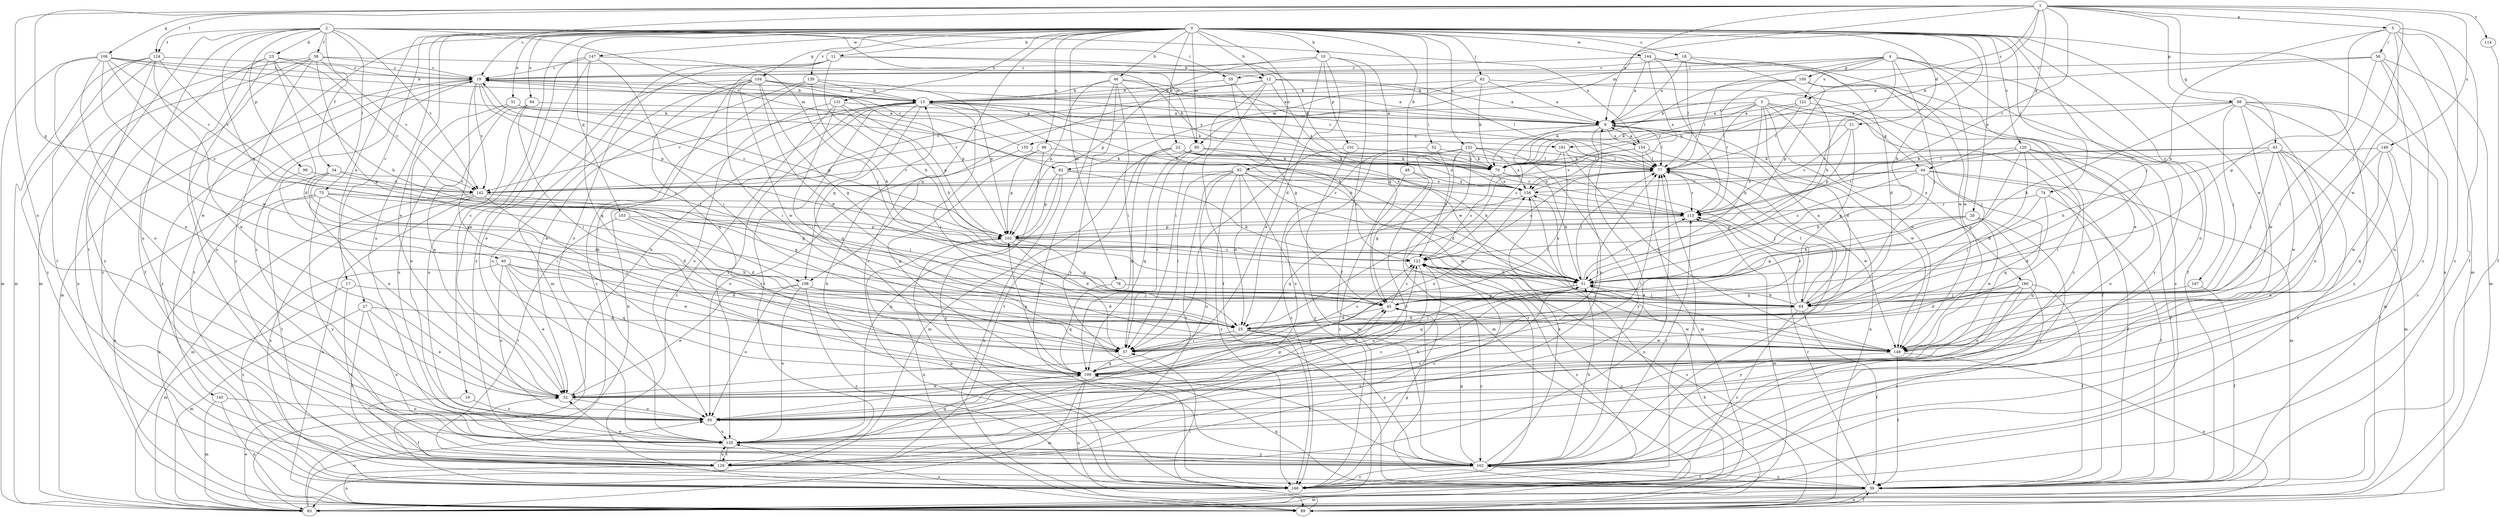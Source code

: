 strict digraph  {
0;
1;
2;
3;
4;
5;
6;
10;
11;
12;
13;
16;
17;
18;
19;
21;
22;
23;
25;
27;
28;
31;
32;
34;
38;
39;
40;
43;
44;
45;
46;
49;
51;
52;
55;
56;
57;
62;
64;
70;
74;
75;
77;
78;
80;
82;
83;
86;
89;
92;
94;
95;
98;
99;
100;
101;
102;
103;
104;
106;
108;
109;
114;
115;
120;
121;
122;
124;
129;
131;
132;
135;
139;
142;
144;
145;
147;
148;
149;
154;
155;
156;
160;
161;
162;
167;
168;
0 -> 10  [label=b];
0 -> 11  [label=b];
0 -> 12  [label=b];
0 -> 16  [label=c];
0 -> 17  [label=c];
0 -> 18  [label=c];
0 -> 21  [label=d];
0 -> 22  [label=d];
0 -> 27  [label=e];
0 -> 28  [label=e];
0 -> 31  [label=e];
0 -> 32  [label=e];
0 -> 46  [label=h];
0 -> 49  [label=h];
0 -> 51  [label=h];
0 -> 52  [label=i];
0 -> 62  [label=j];
0 -> 64  [label=j];
0 -> 74  [label=l];
0 -> 78  [label=m];
0 -> 80  [label=m];
0 -> 86  [label=n];
0 -> 89  [label=n];
0 -> 92  [label=o];
0 -> 94  [label=o];
0 -> 103  [label=q];
0 -> 104  [label=q];
0 -> 120  [label=s];
0 -> 131  [label=u];
0 -> 132  [label=u];
0 -> 135  [label=u];
0 -> 139  [label=v];
0 -> 144  [label=w];
0 -> 145  [label=w];
0 -> 147  [label=w];
0 -> 148  [label=w];
0 -> 167  [label=z];
0 -> 168  [label=z];
1 -> 5  [label=a];
1 -> 6  [label=a];
1 -> 19  [label=c];
1 -> 40  [label=g];
1 -> 43  [label=g];
1 -> 44  [label=g];
1 -> 64  [label=j];
1 -> 70  [label=k];
1 -> 80  [label=m];
1 -> 95  [label=o];
1 -> 98  [label=p];
1 -> 106  [label=q];
1 -> 114  [label=r];
1 -> 115  [label=r];
1 -> 121  [label=s];
1 -> 124  [label=t];
1 -> 149  [label=x];
2 -> 23  [label=d];
2 -> 34  [label=f];
2 -> 38  [label=f];
2 -> 55  [label=i];
2 -> 75  [label=l];
2 -> 80  [label=m];
2 -> 82  [label=m];
2 -> 99  [label=p];
2 -> 108  [label=q];
2 -> 124  [label=t];
2 -> 129  [label=t];
2 -> 135  [label=u];
2 -> 142  [label=v];
2 -> 154  [label=x];
3 -> 6  [label=a];
3 -> 25  [label=d];
3 -> 39  [label=f];
3 -> 44  [label=g];
3 -> 51  [label=h];
3 -> 70  [label=k];
3 -> 77  [label=l];
3 -> 142  [label=v];
3 -> 148  [label=w];
3 -> 160  [label=y];
4 -> 39  [label=f];
4 -> 55  [label=i];
4 -> 64  [label=j];
4 -> 70  [label=k];
4 -> 82  [label=m];
4 -> 95  [label=o];
4 -> 100  [label=p];
4 -> 121  [label=s];
4 -> 122  [label=s];
4 -> 148  [label=w];
5 -> 39  [label=f];
5 -> 45  [label=g];
5 -> 51  [label=h];
5 -> 56  [label=i];
5 -> 83  [label=m];
5 -> 148  [label=w];
5 -> 168  [label=z];
6 -> 77  [label=l];
6 -> 95  [label=o];
6 -> 122  [label=s];
6 -> 148  [label=w];
6 -> 154  [label=x];
6 -> 155  [label=x];
10 -> 19  [label=c];
10 -> 25  [label=d];
10 -> 32  [label=e];
10 -> 39  [label=f];
10 -> 45  [label=g];
10 -> 101  [label=p];
10 -> 102  [label=p];
11 -> 12  [label=b];
11 -> 51  [label=h];
11 -> 70  [label=k];
11 -> 83  [label=m];
11 -> 95  [label=o];
11 -> 135  [label=u];
12 -> 6  [label=a];
12 -> 13  [label=b];
12 -> 39  [label=f];
12 -> 57  [label=i];
12 -> 77  [label=l];
12 -> 108  [label=q];
12 -> 156  [label=x];
13 -> 6  [label=a];
13 -> 19  [label=c];
13 -> 51  [label=h];
13 -> 57  [label=i];
13 -> 70  [label=k];
13 -> 108  [label=q];
13 -> 109  [label=q];
13 -> 129  [label=t];
13 -> 135  [label=u];
13 -> 142  [label=v];
13 -> 161  [label=y];
16 -> 39  [label=f];
16 -> 95  [label=o];
17 -> 64  [label=j];
17 -> 83  [label=m];
17 -> 129  [label=t];
18 -> 6  [label=a];
18 -> 19  [label=c];
18 -> 25  [label=d];
18 -> 51  [label=h];
18 -> 77  [label=l];
19 -> 13  [label=b];
19 -> 64  [label=j];
19 -> 83  [label=m];
19 -> 102  [label=p];
19 -> 109  [label=q];
19 -> 129  [label=t];
19 -> 142  [label=v];
19 -> 168  [label=z];
21 -> 45  [label=g];
21 -> 102  [label=p];
21 -> 115  [label=r];
21 -> 161  [label=y];
22 -> 70  [label=k];
22 -> 77  [label=l];
22 -> 83  [label=m];
22 -> 109  [label=q];
22 -> 122  [label=s];
22 -> 129  [label=t];
22 -> 156  [label=x];
23 -> 19  [label=c];
23 -> 25  [label=d];
23 -> 51  [label=h];
23 -> 115  [label=r];
23 -> 135  [label=u];
23 -> 162  [label=y];
23 -> 168  [label=z];
25 -> 57  [label=i];
25 -> 148  [label=w];
25 -> 162  [label=y];
25 -> 168  [label=z];
27 -> 25  [label=d];
27 -> 32  [label=e];
27 -> 83  [label=m];
27 -> 129  [label=t];
27 -> 135  [label=u];
28 -> 45  [label=g];
28 -> 51  [label=h];
28 -> 102  [label=p];
28 -> 109  [label=q];
28 -> 148  [label=w];
28 -> 162  [label=y];
31 -> 6  [label=a];
31 -> 95  [label=o];
31 -> 102  [label=p];
31 -> 135  [label=u];
32 -> 13  [label=b];
32 -> 45  [label=g];
32 -> 77  [label=l];
32 -> 95  [label=o];
34 -> 25  [label=d];
34 -> 32  [label=e];
34 -> 45  [label=g];
34 -> 89  [label=n];
34 -> 142  [label=v];
38 -> 19  [label=c];
38 -> 39  [label=f];
38 -> 45  [label=g];
38 -> 70  [label=k];
38 -> 83  [label=m];
38 -> 89  [label=n];
38 -> 142  [label=v];
38 -> 162  [label=y];
39 -> 83  [label=m];
39 -> 89  [label=n];
39 -> 109  [label=q];
39 -> 115  [label=r];
39 -> 122  [label=s];
39 -> 162  [label=y];
40 -> 25  [label=d];
40 -> 32  [label=e];
40 -> 51  [label=h];
40 -> 95  [label=o];
40 -> 109  [label=q];
40 -> 148  [label=w];
40 -> 168  [label=z];
43 -> 51  [label=h];
43 -> 64  [label=j];
43 -> 70  [label=k];
43 -> 77  [label=l];
43 -> 83  [label=m];
43 -> 135  [label=u];
43 -> 148  [label=w];
43 -> 168  [label=z];
44 -> 39  [label=f];
44 -> 51  [label=h];
44 -> 83  [label=m];
44 -> 109  [label=q];
44 -> 122  [label=s];
44 -> 142  [label=v];
44 -> 156  [label=x];
45 -> 25  [label=d];
45 -> 122  [label=s];
45 -> 148  [label=w];
45 -> 162  [label=y];
46 -> 6  [label=a];
46 -> 13  [label=b];
46 -> 51  [label=h];
46 -> 57  [label=i];
46 -> 77  [label=l];
46 -> 102  [label=p];
46 -> 162  [label=y];
46 -> 168  [label=z];
49 -> 45  [label=g];
49 -> 156  [label=x];
49 -> 168  [label=z];
51 -> 45  [label=g];
51 -> 57  [label=i];
51 -> 64  [label=j];
51 -> 77  [label=l];
51 -> 109  [label=q];
51 -> 115  [label=r];
51 -> 135  [label=u];
51 -> 156  [label=x];
52 -> 77  [label=l];
52 -> 122  [label=s];
52 -> 168  [label=z];
55 -> 13  [label=b];
55 -> 45  [label=g];
55 -> 148  [label=w];
56 -> 6  [label=a];
56 -> 19  [label=c];
56 -> 57  [label=i];
56 -> 83  [label=m];
56 -> 135  [label=u];
56 -> 162  [label=y];
57 -> 109  [label=q];
57 -> 122  [label=s];
62 -> 6  [label=a];
62 -> 13  [label=b];
62 -> 70  [label=k];
62 -> 142  [label=v];
62 -> 162  [label=y];
64 -> 6  [label=a];
64 -> 25  [label=d];
64 -> 39  [label=f];
64 -> 51  [label=h];
64 -> 77  [label=l];
64 -> 115  [label=r];
64 -> 168  [label=z];
70 -> 51  [label=h];
70 -> 64  [label=j];
70 -> 122  [label=s];
70 -> 156  [label=x];
74 -> 25  [label=d];
74 -> 39  [label=f];
74 -> 64  [label=j];
74 -> 115  [label=r];
75 -> 25  [label=d];
75 -> 45  [label=g];
75 -> 89  [label=n];
75 -> 115  [label=r];
75 -> 129  [label=t];
75 -> 162  [label=y];
77 -> 19  [label=c];
77 -> 115  [label=r];
77 -> 122  [label=s];
77 -> 148  [label=w];
77 -> 156  [label=x];
78 -> 64  [label=j];
78 -> 109  [label=q];
80 -> 51  [label=h];
80 -> 57  [label=i];
80 -> 70  [label=k];
80 -> 109  [label=q];
80 -> 115  [label=r];
80 -> 142  [label=v];
82 -> 51  [label=h];
82 -> 89  [label=n];
82 -> 102  [label=p];
82 -> 135  [label=u];
82 -> 156  [label=x];
83 -> 13  [label=b];
83 -> 32  [label=e];
83 -> 95  [label=o];
86 -> 70  [label=k];
86 -> 102  [label=p];
86 -> 109  [label=q];
86 -> 168  [label=z];
89 -> 39  [label=f];
89 -> 51  [label=h];
89 -> 57  [label=i];
89 -> 122  [label=s];
89 -> 135  [label=u];
92 -> 25  [label=d];
92 -> 57  [label=i];
92 -> 115  [label=r];
92 -> 129  [label=t];
92 -> 135  [label=u];
92 -> 142  [label=v];
92 -> 148  [label=w];
92 -> 156  [label=x];
92 -> 162  [label=y];
92 -> 168  [label=z];
94 -> 6  [label=a];
94 -> 32  [label=e];
94 -> 57  [label=i];
94 -> 135  [label=u];
95 -> 19  [label=c];
95 -> 51  [label=h];
95 -> 122  [label=s];
95 -> 135  [label=u];
98 -> 6  [label=a];
98 -> 51  [label=h];
98 -> 64  [label=j];
98 -> 70  [label=k];
98 -> 83  [label=m];
98 -> 95  [label=o];
98 -> 148  [label=w];
98 -> 162  [label=y];
98 -> 168  [label=z];
99 -> 57  [label=i];
99 -> 142  [label=v];
100 -> 13  [label=b];
100 -> 77  [label=l];
100 -> 102  [label=p];
100 -> 115  [label=r];
100 -> 162  [label=y];
100 -> 168  [label=z];
101 -> 57  [label=i];
101 -> 70  [label=k];
101 -> 77  [label=l];
101 -> 83  [label=m];
102 -> 19  [label=c];
102 -> 25  [label=d];
102 -> 45  [label=g];
102 -> 89  [label=n];
102 -> 122  [label=s];
103 -> 25  [label=d];
103 -> 57  [label=i];
103 -> 102  [label=p];
103 -> 129  [label=t];
104 -> 6  [label=a];
104 -> 13  [label=b];
104 -> 25  [label=d];
104 -> 32  [label=e];
104 -> 45  [label=g];
104 -> 57  [label=i];
104 -> 102  [label=p];
104 -> 109  [label=q];
104 -> 135  [label=u];
104 -> 148  [label=w];
106 -> 13  [label=b];
106 -> 19  [label=c];
106 -> 32  [label=e];
106 -> 70  [label=k];
106 -> 83  [label=m];
106 -> 95  [label=o];
106 -> 122  [label=s];
106 -> 142  [label=v];
106 -> 148  [label=w];
108 -> 25  [label=d];
108 -> 32  [label=e];
108 -> 64  [label=j];
108 -> 95  [label=o];
108 -> 135  [label=u];
108 -> 168  [label=z];
109 -> 32  [label=e];
109 -> 45  [label=g];
109 -> 77  [label=l];
109 -> 83  [label=m];
109 -> 89  [label=n];
109 -> 102  [label=p];
109 -> 156  [label=x];
114 -> 39  [label=f];
115 -> 13  [label=b];
115 -> 83  [label=m];
115 -> 102  [label=p];
120 -> 25  [label=d];
120 -> 39  [label=f];
120 -> 45  [label=g];
120 -> 57  [label=i];
120 -> 70  [label=k];
120 -> 95  [label=o];
120 -> 115  [label=r];
121 -> 6  [label=a];
121 -> 64  [label=j];
121 -> 70  [label=k];
121 -> 77  [label=l];
122 -> 51  [label=h];
122 -> 64  [label=j];
122 -> 95  [label=o];
124 -> 19  [label=c];
124 -> 32  [label=e];
124 -> 83  [label=m];
124 -> 129  [label=t];
124 -> 142  [label=v];
124 -> 162  [label=y];
124 -> 168  [label=z];
129 -> 6  [label=a];
129 -> 77  [label=l];
129 -> 89  [label=n];
129 -> 122  [label=s];
129 -> 135  [label=u];
131 -> 6  [label=a];
131 -> 51  [label=h];
131 -> 57  [label=i];
131 -> 95  [label=o];
131 -> 102  [label=p];
131 -> 168  [label=z];
132 -> 70  [label=k];
132 -> 77  [label=l];
132 -> 83  [label=m];
132 -> 95  [label=o];
132 -> 129  [label=t];
132 -> 156  [label=x];
132 -> 162  [label=y];
132 -> 168  [label=z];
135 -> 109  [label=q];
135 -> 122  [label=s];
135 -> 129  [label=t];
135 -> 162  [label=y];
139 -> 13  [label=b];
139 -> 32  [label=e];
139 -> 51  [label=h];
139 -> 102  [label=p];
139 -> 168  [label=z];
142 -> 57  [label=i];
142 -> 64  [label=j];
142 -> 83  [label=m];
142 -> 89  [label=n];
142 -> 168  [label=z];
144 -> 6  [label=a];
144 -> 19  [label=c];
144 -> 32  [label=e];
144 -> 115  [label=r];
144 -> 148  [label=w];
144 -> 156  [label=x];
145 -> 83  [label=m];
145 -> 89  [label=n];
145 -> 95  [label=o];
147 -> 19  [label=c];
147 -> 32  [label=e];
147 -> 57  [label=i];
147 -> 64  [label=j];
147 -> 109  [label=q];
147 -> 162  [label=y];
148 -> 39  [label=f];
148 -> 89  [label=n];
148 -> 95  [label=o];
149 -> 39  [label=f];
149 -> 64  [label=j];
149 -> 77  [label=l];
149 -> 109  [label=q];
149 -> 148  [label=w];
154 -> 6  [label=a];
154 -> 70  [label=k];
154 -> 77  [label=l];
154 -> 83  [label=m];
154 -> 89  [label=n];
154 -> 142  [label=v];
155 -> 19  [label=c];
155 -> 70  [label=k];
155 -> 95  [label=o];
156 -> 77  [label=l];
156 -> 89  [label=n];
156 -> 109  [label=q];
156 -> 115  [label=r];
160 -> 25  [label=d];
160 -> 32  [label=e];
160 -> 39  [label=f];
160 -> 45  [label=g];
160 -> 162  [label=y];
160 -> 168  [label=z];
161 -> 25  [label=d];
161 -> 57  [label=i];
161 -> 77  [label=l];
161 -> 148  [label=w];
162 -> 13  [label=b];
162 -> 32  [label=e];
162 -> 39  [label=f];
162 -> 45  [label=g];
162 -> 51  [label=h];
162 -> 77  [label=l];
162 -> 115  [label=r];
162 -> 156  [label=x];
162 -> 168  [label=z];
167 -> 39  [label=f];
167 -> 64  [label=j];
168 -> 45  [label=g];
168 -> 77  [label=l];
168 -> 102  [label=p];
168 -> 122  [label=s];
}
